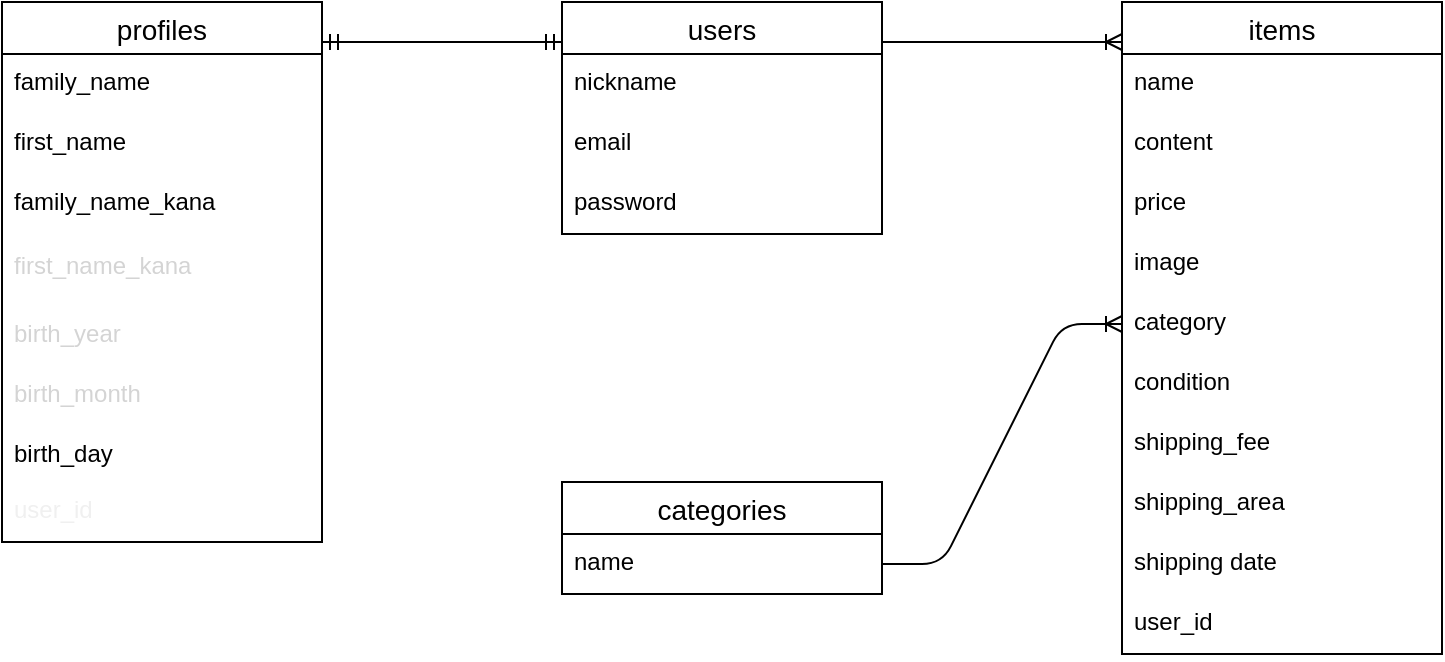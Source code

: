 <mxfile version="13.10.0" type="embed">
    <diagram id="uCqKptz8KnvizS-HZH2t" name="ページ1">
        <mxGraphModel dx="877" dy="624" grid="1" gridSize="10" guides="1" tooltips="1" connect="1" arrows="1" fold="1" page="1" pageScale="1" pageWidth="850" pageHeight="1100" math="0" shadow="0">
            <root>
                <mxCell id="0"/>
                <mxCell id="1" parent="0"/>
                <mxCell id="2" value="users" style="swimlane;fontStyle=0;childLayout=stackLayout;horizontal=1;startSize=26;horizontalStack=0;resizeParent=1;resizeParentMax=0;resizeLast=0;collapsible=1;marginBottom=0;align=center;fontSize=14;" vertex="1" parent="1">
                    <mxGeometry x="320" y="120" width="160" height="116" as="geometry">
                        <mxRectangle x="80" y="100" width="70" height="26" as="alternateBounds"/>
                    </mxGeometry>
                </mxCell>
                <mxCell id="3" value="nickname" style="text;strokeColor=none;fillColor=none;spacingLeft=4;spacingRight=4;overflow=hidden;rotatable=0;points=[[0,0.5],[1,0.5]];portConstraint=eastwest;fontSize=12;" vertex="1" parent="2">
                    <mxGeometry y="26" width="160" height="30" as="geometry"/>
                </mxCell>
                <mxCell id="4" value="email" style="text;strokeColor=none;fillColor=none;spacingLeft=4;spacingRight=4;overflow=hidden;rotatable=0;points=[[0,0.5],[1,0.5]];portConstraint=eastwest;fontSize=12;" vertex="1" parent="2">
                    <mxGeometry y="56" width="160" height="30" as="geometry"/>
                </mxCell>
                <mxCell id="5" value="password" style="text;strokeColor=none;fillColor=none;spacingLeft=4;spacingRight=4;overflow=hidden;rotatable=0;points=[[0,0.5],[1,0.5]];portConstraint=eastwest;fontSize=12;" vertex="1" parent="2">
                    <mxGeometry y="86" width="160" height="30" as="geometry"/>
                </mxCell>
                <mxCell id="6" value="profiles" style="swimlane;fontStyle=0;childLayout=stackLayout;horizontal=1;startSize=26;horizontalStack=0;resizeParent=1;resizeParentMax=0;resizeLast=0;collapsible=1;marginBottom=0;align=center;fontSize=14;" vertex="1" parent="1">
                    <mxGeometry x="40" y="120" width="160" height="270" as="geometry"/>
                </mxCell>
                <mxCell id="7" value="family_name " style="text;strokeColor=none;fillColor=none;spacingLeft=4;spacingRight=4;overflow=hidden;rotatable=0;points=[[0,0.5],[1,0.5]];portConstraint=eastwest;fontSize=12;" vertex="1" parent="6">
                    <mxGeometry y="26" width="160" height="30" as="geometry"/>
                </mxCell>
                <mxCell id="8" value="first_name" style="text;strokeColor=none;fillColor=none;spacingLeft=4;spacingRight=4;overflow=hidden;rotatable=0;points=[[0,0.5],[1,0.5]];portConstraint=eastwest;fontSize=12;" vertex="1" parent="6">
                    <mxGeometry y="56" width="160" height="30" as="geometry"/>
                </mxCell>
                <mxCell id="9" value="family_name_kana" style="text;strokeColor=none;fillColor=none;spacingLeft=4;spacingRight=4;overflow=hidden;rotatable=0;points=[[0,0.5],[1,0.5]];portConstraint=eastwest;fontSize=12;" vertex="1" parent="6">
                    <mxGeometry y="86" width="160" height="30" as="geometry"/>
                </mxCell>
                <mxCell id="11" value="&lt;div style=&quot;color: rgb(212, 212, 212); line-height: 18px;&quot;&gt;first_name_kana&lt;/div&gt;" style="text;html=1;strokeColor=none;fillColor=none;align=left;verticalAlign=top;whiteSpace=wrap;rounded=0;labelBackgroundColor=none;spacingLeft=4;spacingRight=4;" vertex="1" parent="6">
                    <mxGeometry y="116" width="160" height="34" as="geometry"/>
                </mxCell>
                <mxCell id="12" value="&lt;div style=&quot;color: rgb(212, 212, 212); line-height: 18px;&quot;&gt;birth_year&lt;/div&gt;" style="text;html=1;strokeColor=none;fillColor=none;align=left;verticalAlign=top;whiteSpace=wrap;rounded=0;labelBackgroundColor=none;spacingLeft=4;spacingRight=4;" vertex="1" parent="6">
                    <mxGeometry y="150" width="160" height="30" as="geometry"/>
                </mxCell>
                <mxCell id="13" value="&lt;meta charset=&quot;utf-8&quot;&gt;&lt;div style=&quot;color: rgb(212, 212, 212); font-weight: normal; font-size: 12px; line-height: 18px;&quot;&gt;&lt;div&gt;&lt;span style=&quot;color: #d4d4d4&quot;&gt;birth_month&lt;/span&gt;&lt;/div&gt;&lt;/div&gt;" style="text;html=1;strokeColor=none;fillColor=none;align=left;verticalAlign=top;whiteSpace=wrap;rounded=0;labelBackgroundColor=none;spacingLeft=4;spacingRight=4;" vertex="1" parent="6">
                    <mxGeometry y="180" width="160" height="30" as="geometry"/>
                </mxCell>
                <mxCell id="14" value="&lt;meta charset=&quot;utf-8&quot;&gt;&lt;div style=&quot;font-weight: normal; font-size: 12px; line-height: 18px;&quot;&gt;&lt;div&gt;&lt;span style=&quot;&quot;&gt;birth_day&lt;/span&gt;&lt;/div&gt;&lt;/div&gt;" style="text;html=1;strokeColor=none;fillColor=none;align=left;verticalAlign=top;whiteSpace=wrap;rounded=0;labelBackgroundColor=none;spacingLeft=4;spacingRight=4;" vertex="1" parent="6">
                    <mxGeometry y="210" width="160" height="30" as="geometry"/>
                </mxCell>
                <mxCell id="16" value="user_id" style="text;html=1;strokeColor=none;fillColor=none;align=left;verticalAlign=top;whiteSpace=wrap;rounded=0;labelBackgroundColor=none;fontColor=#f0f0f0;spacingLeft=4;spacingRight=4;" vertex="1" parent="6">
                    <mxGeometry y="240" width="160" height="30" as="geometry"/>
                </mxCell>
                <mxCell id="mV_dkBdpAy67iQQKkgaF-17" value="" style="edgeStyle=entityRelationEdgeStyle;fontSize=12;html=1;endArrow=ERmandOne;startArrow=ERmandOne;" edge="1" parent="1">
                    <mxGeometry width="100" height="100" relative="1" as="geometry">
                        <mxPoint x="200" y="140" as="sourcePoint"/>
                        <mxPoint x="320" y="140" as="targetPoint"/>
                    </mxGeometry>
                </mxCell>
                <mxCell id="mV_dkBdpAy67iQQKkgaF-21" value="items" style="swimlane;fontStyle=0;childLayout=stackLayout;horizontal=1;startSize=26;horizontalStack=0;resizeParent=1;resizeParentMax=0;resizeLast=0;collapsible=1;marginBottom=0;align=center;fontSize=14;labelBackgroundColor=none;" vertex="1" parent="1">
                    <mxGeometry x="600" y="120" width="160" height="326" as="geometry"/>
                </mxCell>
                <mxCell id="mV_dkBdpAy67iQQKkgaF-22" value="name" style="text;strokeColor=none;fillColor=none;spacingLeft=4;spacingRight=4;overflow=hidden;rotatable=0;points=[[0,0.5],[1,0.5]];portConstraint=eastwest;fontSize=12;" vertex="1" parent="mV_dkBdpAy67iQQKkgaF-21">
                    <mxGeometry y="26" width="160" height="30" as="geometry"/>
                </mxCell>
                <mxCell id="mV_dkBdpAy67iQQKkgaF-23" value="content" style="text;strokeColor=none;fillColor=none;spacingLeft=4;spacingRight=4;overflow=hidden;rotatable=0;points=[[0,0.5],[1,0.5]];portConstraint=eastwest;fontSize=12;" vertex="1" parent="mV_dkBdpAy67iQQKkgaF-21">
                    <mxGeometry y="56" width="160" height="30" as="geometry"/>
                </mxCell>
                <mxCell id="mV_dkBdpAy67iQQKkgaF-24" value="price " style="text;strokeColor=none;fillColor=none;spacingLeft=4;spacingRight=4;overflow=hidden;rotatable=0;points=[[0,0.5],[1,0.5]];portConstraint=eastwest;fontSize=12;" vertex="1" parent="mV_dkBdpAy67iQQKkgaF-21">
                    <mxGeometry y="86" width="160" height="30" as="geometry"/>
                </mxCell>
                <mxCell id="mV_dkBdpAy67iQQKkgaF-25" value="image" style="text;strokeColor=none;fillColor=none;spacingLeft=4;spacingRight=4;overflow=hidden;rotatable=0;points=[[0,0.5],[1,0.5]];portConstraint=eastwest;fontSize=12;labelBackgroundColor=none;align=left;" vertex="1" parent="mV_dkBdpAy67iQQKkgaF-21">
                    <mxGeometry y="116" width="160" height="30" as="geometry"/>
                </mxCell>
                <mxCell id="mV_dkBdpAy67iQQKkgaF-26" value="category" style="text;strokeColor=none;fillColor=none;spacingLeft=4;spacingRight=4;overflow=hidden;rotatable=0;points=[[0,0.5],[1,0.5]];portConstraint=eastwest;fontSize=12;labelBackgroundColor=none;align=left;" vertex="1" parent="mV_dkBdpAy67iQQKkgaF-21">
                    <mxGeometry y="146" width="160" height="30" as="geometry"/>
                </mxCell>
                <mxCell id="mV_dkBdpAy67iQQKkgaF-27" value="condition" style="text;strokeColor=none;fillColor=none;spacingLeft=4;spacingRight=4;overflow=hidden;rotatable=0;points=[[0,0.5],[1,0.5]];portConstraint=eastwest;fontSize=12;labelBackgroundColor=none;align=left;" vertex="1" parent="mV_dkBdpAy67iQQKkgaF-21">
                    <mxGeometry y="176" width="160" height="30" as="geometry"/>
                </mxCell>
                <mxCell id="mV_dkBdpAy67iQQKkgaF-28" value="shipping_fee" style="text;strokeColor=none;fillColor=none;spacingLeft=4;spacingRight=4;overflow=hidden;rotatable=0;points=[[0,0.5],[1,0.5]];portConstraint=eastwest;fontSize=12;labelBackgroundColor=none;align=left;" vertex="1" parent="mV_dkBdpAy67iQQKkgaF-21">
                    <mxGeometry y="206" width="160" height="30" as="geometry"/>
                </mxCell>
                <mxCell id="mV_dkBdpAy67iQQKkgaF-29" value="shipping_area" style="text;strokeColor=none;fillColor=none;spacingLeft=4;spacingRight=4;overflow=hidden;rotatable=0;points=[[0,0.5],[1,0.5]];portConstraint=eastwest;fontSize=12;labelBackgroundColor=none;align=left;" vertex="1" parent="mV_dkBdpAy67iQQKkgaF-21">
                    <mxGeometry y="236" width="160" height="30" as="geometry"/>
                </mxCell>
                <mxCell id="mV_dkBdpAy67iQQKkgaF-30" value="shipping date" style="text;strokeColor=none;fillColor=none;spacingLeft=4;spacingRight=4;overflow=hidden;rotatable=0;points=[[0,0.5],[1,0.5]];portConstraint=eastwest;fontSize=12;labelBackgroundColor=none;align=left;" vertex="1" parent="mV_dkBdpAy67iQQKkgaF-21">
                    <mxGeometry y="266" width="160" height="30" as="geometry"/>
                </mxCell>
                <mxCell id="mV_dkBdpAy67iQQKkgaF-31" value="user_id" style="text;strokeColor=none;fillColor=none;spacingLeft=4;spacingRight=4;overflow=hidden;rotatable=0;points=[[0,0.5],[1,0.5]];portConstraint=eastwest;fontSize=12;labelBackgroundColor=none;align=left;" vertex="1" parent="mV_dkBdpAy67iQQKkgaF-21">
                    <mxGeometry y="296" width="160" height="30" as="geometry"/>
                </mxCell>
                <mxCell id="mV_dkBdpAy67iQQKkgaF-32" value="" style="edgeStyle=entityRelationEdgeStyle;fontSize=12;html=1;endArrow=ERoneToMany;" edge="1" parent="1">
                    <mxGeometry width="100" height="100" relative="1" as="geometry">
                        <mxPoint x="480" y="140" as="sourcePoint"/>
                        <mxPoint x="600" y="140" as="targetPoint"/>
                    </mxGeometry>
                </mxCell>
                <mxCell id="mV_dkBdpAy67iQQKkgaF-33" value="categories" style="swimlane;fontStyle=0;childLayout=stackLayout;horizontal=1;startSize=26;horizontalStack=0;resizeParent=1;resizeParentMax=0;resizeLast=0;collapsible=1;marginBottom=0;align=center;fontSize=14;labelBackgroundColor=none;" vertex="1" parent="1">
                    <mxGeometry x="320" y="360" width="160" height="56" as="geometry"/>
                </mxCell>
                <mxCell id="mV_dkBdpAy67iQQKkgaF-34" value="name" style="text;strokeColor=none;fillColor=none;spacingLeft=4;spacingRight=4;overflow=hidden;rotatable=0;points=[[0,0.5],[1,0.5]];portConstraint=eastwest;fontSize=12;" vertex="1" parent="mV_dkBdpAy67iQQKkgaF-33">
                    <mxGeometry y="26" width="160" height="30" as="geometry"/>
                </mxCell>
                <mxCell id="mV_dkBdpAy67iQQKkgaF-37" value="" style="edgeStyle=entityRelationEdgeStyle;fontSize=12;html=1;endArrow=ERoneToMany;exitX=1;exitY=0.5;exitDx=0;exitDy=0;entryX=0;entryY=0.5;entryDx=0;entryDy=0;" edge="1" parent="1" source="mV_dkBdpAy67iQQKkgaF-34" target="mV_dkBdpAy67iQQKkgaF-26">
                    <mxGeometry width="100" height="100" relative="1" as="geometry">
                        <mxPoint x="530" y="300" as="sourcePoint"/>
                        <mxPoint x="520" y="590" as="targetPoint"/>
                    </mxGeometry>
                </mxCell>
            </root>
        </mxGraphModel>
    </diagram>
</mxfile>